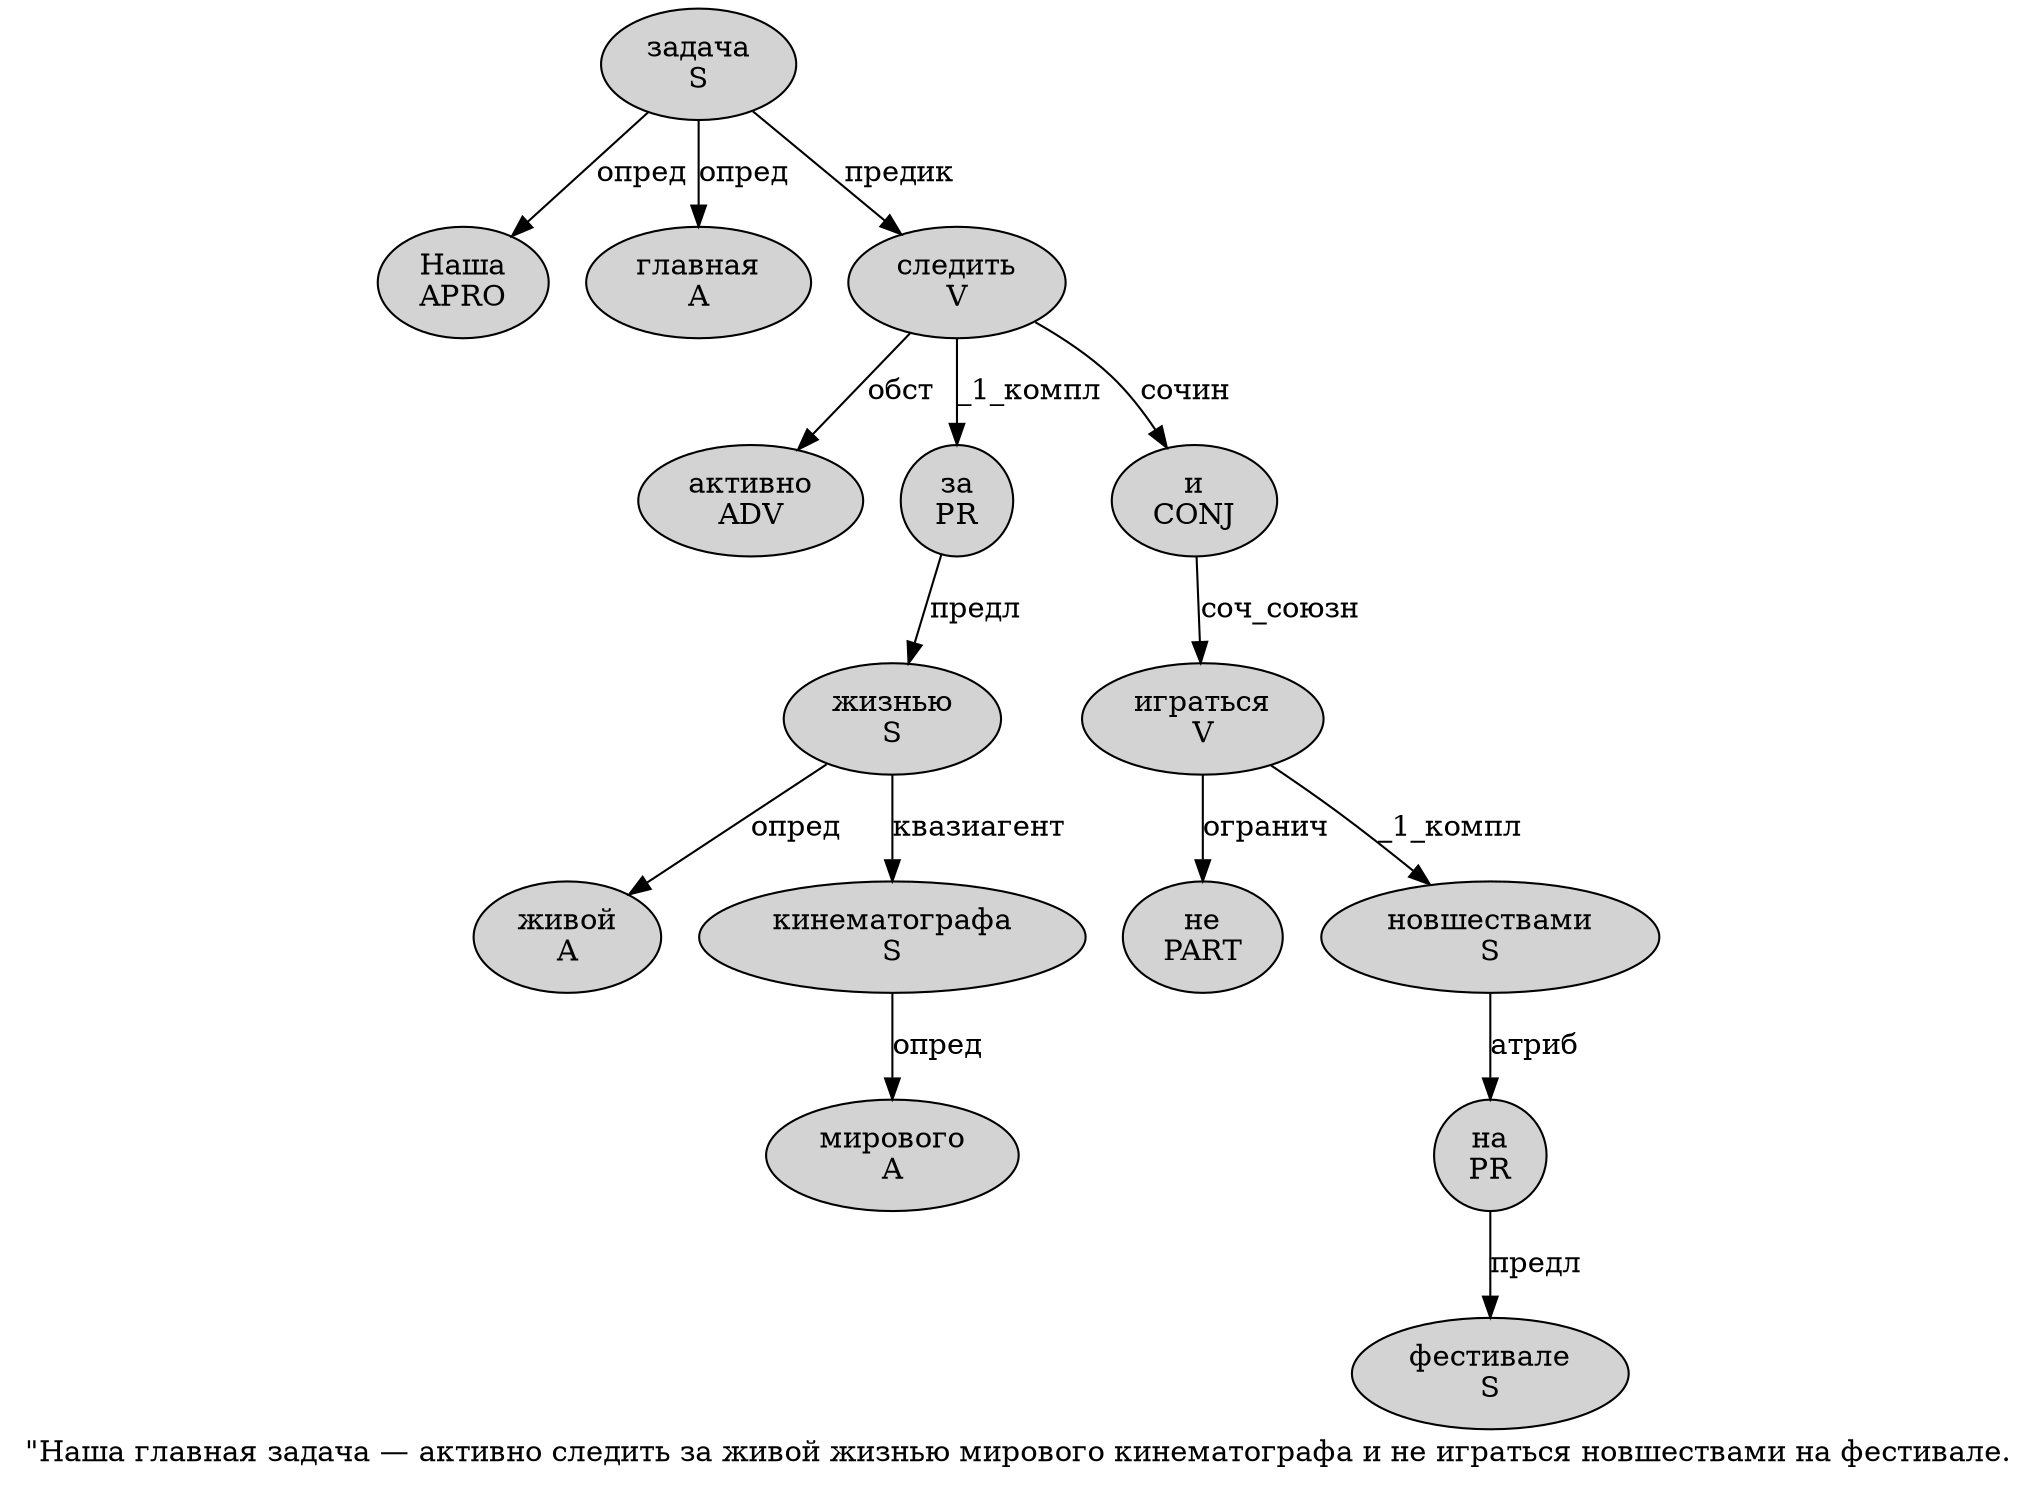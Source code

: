 digraph SENTENCE_586 {
	graph [label="\"Наша главная задача — активно следить за живой жизнью мирового кинематографа и не играться новшествами на фестивале."]
	node [style=filled]
		1 [label="Наша
APRO" color="" fillcolor=lightgray penwidth=1 shape=ellipse]
		2 [label="главная
A" color="" fillcolor=lightgray penwidth=1 shape=ellipse]
		3 [label="задача
S" color="" fillcolor=lightgray penwidth=1 shape=ellipse]
		5 [label="активно
ADV" color="" fillcolor=lightgray penwidth=1 shape=ellipse]
		6 [label="следить
V" color="" fillcolor=lightgray penwidth=1 shape=ellipse]
		7 [label="за
PR" color="" fillcolor=lightgray penwidth=1 shape=ellipse]
		8 [label="живой
A" color="" fillcolor=lightgray penwidth=1 shape=ellipse]
		9 [label="жизнью
S" color="" fillcolor=lightgray penwidth=1 shape=ellipse]
		10 [label="мирового
A" color="" fillcolor=lightgray penwidth=1 shape=ellipse]
		11 [label="кинематографа
S" color="" fillcolor=lightgray penwidth=1 shape=ellipse]
		12 [label="и
CONJ" color="" fillcolor=lightgray penwidth=1 shape=ellipse]
		13 [label="не
PART" color="" fillcolor=lightgray penwidth=1 shape=ellipse]
		14 [label="играться
V" color="" fillcolor=lightgray penwidth=1 shape=ellipse]
		15 [label="новшествами
S" color="" fillcolor=lightgray penwidth=1 shape=ellipse]
		16 [label="на
PR" color="" fillcolor=lightgray penwidth=1 shape=ellipse]
		17 [label="фестивале
S" color="" fillcolor=lightgray penwidth=1 shape=ellipse]
			7 -> 9 [label="предл"]
			14 -> 13 [label="огранич"]
			14 -> 15 [label="_1_компл"]
			6 -> 5 [label="обст"]
			6 -> 7 [label="_1_компл"]
			6 -> 12 [label="сочин"]
			11 -> 10 [label="опред"]
			3 -> 1 [label="опред"]
			3 -> 2 [label="опред"]
			3 -> 6 [label="предик"]
			12 -> 14 [label="соч_союзн"]
			16 -> 17 [label="предл"]
			15 -> 16 [label="атриб"]
			9 -> 8 [label="опред"]
			9 -> 11 [label="квазиагент"]
}